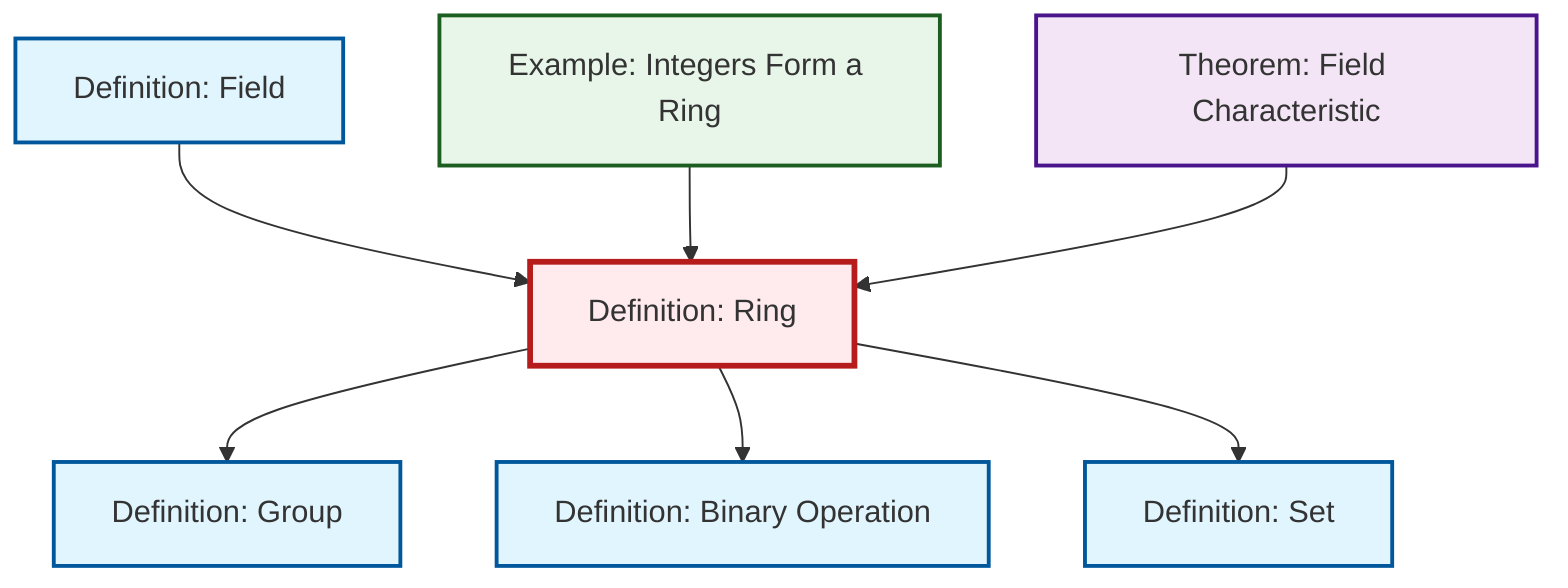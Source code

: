 graph TD
    classDef definition fill:#e1f5fe,stroke:#01579b,stroke-width:2px
    classDef theorem fill:#f3e5f5,stroke:#4a148c,stroke-width:2px
    classDef axiom fill:#fff3e0,stroke:#e65100,stroke-width:2px
    classDef example fill:#e8f5e9,stroke:#1b5e20,stroke-width:2px
    classDef current fill:#ffebee,stroke:#b71c1c,stroke-width:3px
    def-binary-operation["Definition: Binary Operation"]:::definition
    def-field["Definition: Field"]:::definition
    def-group["Definition: Group"]:::definition
    ex-integers-ring["Example: Integers Form a Ring"]:::example
    def-set["Definition: Set"]:::definition
    thm-field-characteristic["Theorem: Field Characteristic"]:::theorem
    def-ring["Definition: Ring"]:::definition
    def-field --> def-ring
    def-ring --> def-group
    ex-integers-ring --> def-ring
    def-ring --> def-binary-operation
    def-ring --> def-set
    thm-field-characteristic --> def-ring
    class def-ring current